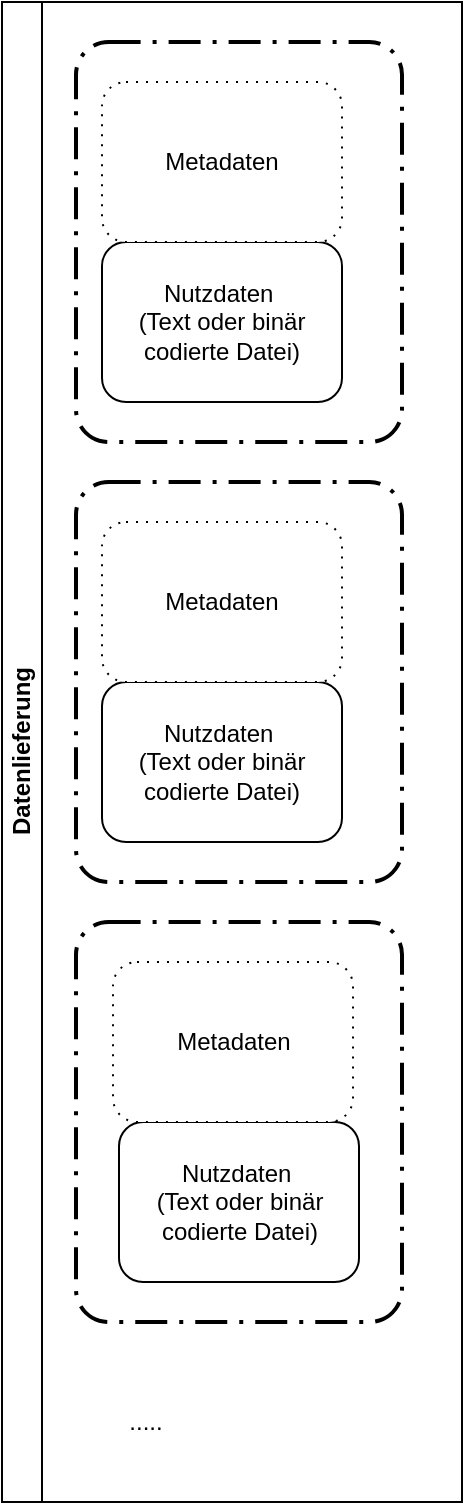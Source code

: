 <mxfile version="11.3.0" type="github" pages="1"><diagram id="kPLM5N80pK4ynqXGvBeR" name="Page-1"><mxGraphModel dx="936" dy="1046" grid="1" gridSize="10" guides="1" tooltips="1" connect="1" arrows="1" fold="1" page="1" pageScale="1" pageWidth="827" pageHeight="1169" math="0" shadow="0"><root><mxCell id="0"/><mxCell id="1" parent="0"/><mxCell id="VeWO0BTaC7_FDFQRFbOE-4" value="Datenlieferung" style="swimlane;html=1;horizontal=0;startSize=20;" vertex="1" parent="1"><mxGeometry x="80" y="110" width="230" height="750" as="geometry"/></mxCell><mxCell id="VeWO0BTaC7_FDFQRFbOE-9" value="" style="rounded=1;arcSize=10;dashed=1;strokeColor=#000000;fillColor=none;gradientColor=none;dashPattern=8 3 1 3;strokeWidth=2;" vertex="1" parent="VeWO0BTaC7_FDFQRFbOE-4"><mxGeometry x="37" y="20" width="163" height="200" as="geometry"/></mxCell><mxCell id="VeWO0BTaC7_FDFQRFbOE-7" value="Nutzdaten&amp;nbsp;&lt;br&gt;(Text oder binär codierte Datei)" style="html=1;whiteSpace=wrap;rounded=1;" vertex="1" parent="VeWO0BTaC7_FDFQRFbOE-4"><mxGeometry x="50" y="120" width="120" height="80" as="geometry"/></mxCell><mxCell id="VeWO0BTaC7_FDFQRFbOE-6" value="Metadaten" style="shape=ext;rounded=1;html=1;whiteSpace=wrap;dashed=1;dashPattern=1 4;" vertex="1" parent="VeWO0BTaC7_FDFQRFbOE-4"><mxGeometry x="50" y="40" width="120" height="80" as="geometry"/></mxCell><mxCell id="VeWO0BTaC7_FDFQRFbOE-12" value="" style="rounded=1;arcSize=10;dashed=1;strokeColor=#000000;fillColor=none;gradientColor=none;dashPattern=8 3 1 3;strokeWidth=2;" vertex="1" parent="VeWO0BTaC7_FDFQRFbOE-4"><mxGeometry x="37" y="240" width="163" height="200" as="geometry"/></mxCell><mxCell id="VeWO0BTaC7_FDFQRFbOE-13" value="Nutzdaten&amp;nbsp;&lt;br&gt;(Text oder binär codierte Datei)" style="html=1;whiteSpace=wrap;rounded=1;" vertex="1" parent="VeWO0BTaC7_FDFQRFbOE-4"><mxGeometry x="50" y="340" width="120" height="80" as="geometry"/></mxCell><mxCell id="VeWO0BTaC7_FDFQRFbOE-14" value="Metadaten" style="shape=ext;rounded=1;html=1;whiteSpace=wrap;dashed=1;dashPattern=1 4;" vertex="1" parent="VeWO0BTaC7_FDFQRFbOE-4"><mxGeometry x="50" y="260" width="120" height="80" as="geometry"/></mxCell><mxCell id="VeWO0BTaC7_FDFQRFbOE-15" value="" style="rounded=1;arcSize=10;dashed=1;strokeColor=#000000;fillColor=none;gradientColor=none;dashPattern=8 3 1 3;strokeWidth=2;" vertex="1" parent="VeWO0BTaC7_FDFQRFbOE-4"><mxGeometry x="37" y="460" width="163" height="200" as="geometry"/></mxCell><mxCell id="VeWO0BTaC7_FDFQRFbOE-16" value="Nutzdaten&amp;nbsp;&lt;br&gt;(Text oder binär codierte Datei)" style="html=1;whiteSpace=wrap;rounded=1;" vertex="1" parent="VeWO0BTaC7_FDFQRFbOE-4"><mxGeometry x="58.5" y="560" width="120" height="80" as="geometry"/></mxCell><mxCell id="VeWO0BTaC7_FDFQRFbOE-17" value="Metadaten" style="shape=ext;rounded=1;html=1;whiteSpace=wrap;dashed=1;dashPattern=1 4;" vertex="1" parent="VeWO0BTaC7_FDFQRFbOE-4"><mxGeometry x="55.5" y="480" width="120" height="80" as="geometry"/></mxCell><mxCell id="VeWO0BTaC7_FDFQRFbOE-19" value="....." style="text;html=1;strokeColor=none;fillColor=none;align=center;verticalAlign=middle;whiteSpace=wrap;rounded=0;" vertex="1" parent="VeWO0BTaC7_FDFQRFbOE-4"><mxGeometry x="52" y="700" width="40" height="20" as="geometry"/></mxCell></root></mxGraphModel></diagram></mxfile>